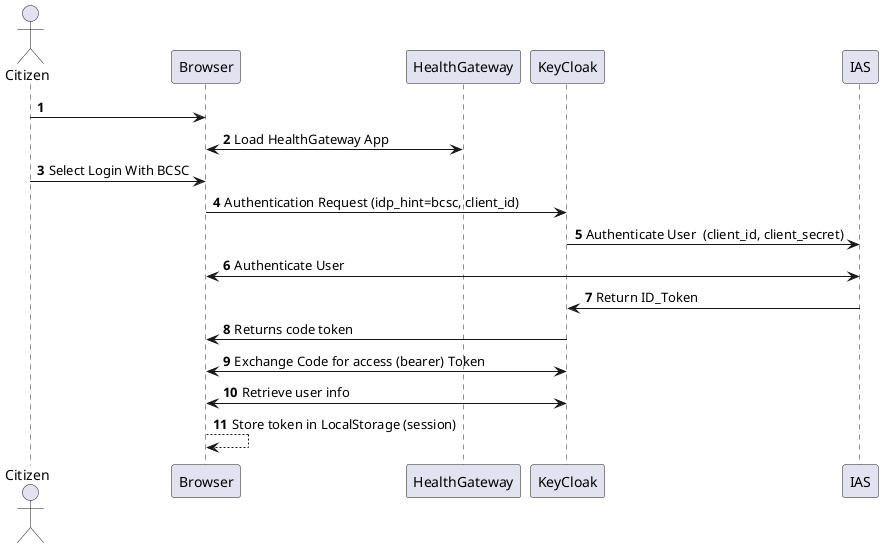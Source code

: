 @startuml BCSC_OIDC_Flow
autonumber
    actor Citizen
    Citizen -> Browser
    Browser <-> HealthGateway : Load HealthGateway App
    Citizen -> Browser : Select Login With BCSC
    Browser -> KeyCloak : Authentication Request (idp_hint=bcsc, client_id)
    KeyCloak -> IAS : Authenticate User  (client_id, client_secret)
    Browser <-> IAS : Authenticate User
    IAS -> KeyCloak : Return ID_Token
    KeyCloak -> Browser : Returns code token
    Browser <-> KeyCloak : Exchange Code for access (bearer) Token
    Browser <-> KeyCloak : Retrieve user info
    Browser --> Browser : Store token in LocalStorage (session)
@enduml
